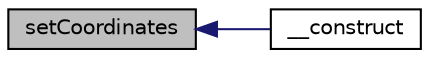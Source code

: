 digraph "setCoordinates"
{
  edge [fontname="Helvetica",fontsize="10",labelfontname="Helvetica",labelfontsize="10"];
  node [fontname="Helvetica",fontsize="10",shape=record];
  rankdir="LR";
  Node1 [label="setCoordinates",height=0.2,width=0.4,color="black", fillcolor="grey75", style="filled" fontcolor="black"];
  Node1 -> Node2 [dir="back",color="midnightblue",fontsize="10",style="solid",fontname="Helvetica"];
  Node2 [label="__construct",height=0.2,width=0.4,color="black", fillcolor="white", style="filled",URL="$class_simple_url.html#abaf2b67d59c651126f952cd78a790cb8"];
}
